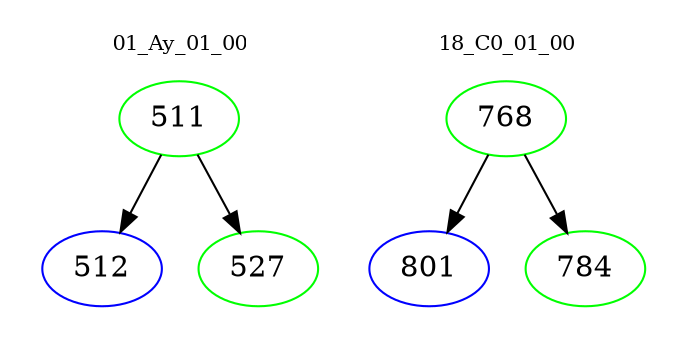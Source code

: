 digraph{
subgraph cluster_0 {
color = white
label = "01_Ay_01_00";
fontsize=10;
T0_511 [label="511", color="green"]
T0_511 -> T0_512 [color="black"]
T0_512 [label="512", color="blue"]
T0_511 -> T0_527 [color="black"]
T0_527 [label="527", color="green"]
}
subgraph cluster_1 {
color = white
label = "18_C0_01_00";
fontsize=10;
T1_768 [label="768", color="green"]
T1_768 -> T1_801 [color="black"]
T1_801 [label="801", color="blue"]
T1_768 -> T1_784 [color="black"]
T1_784 [label="784", color="green"]
}
}
